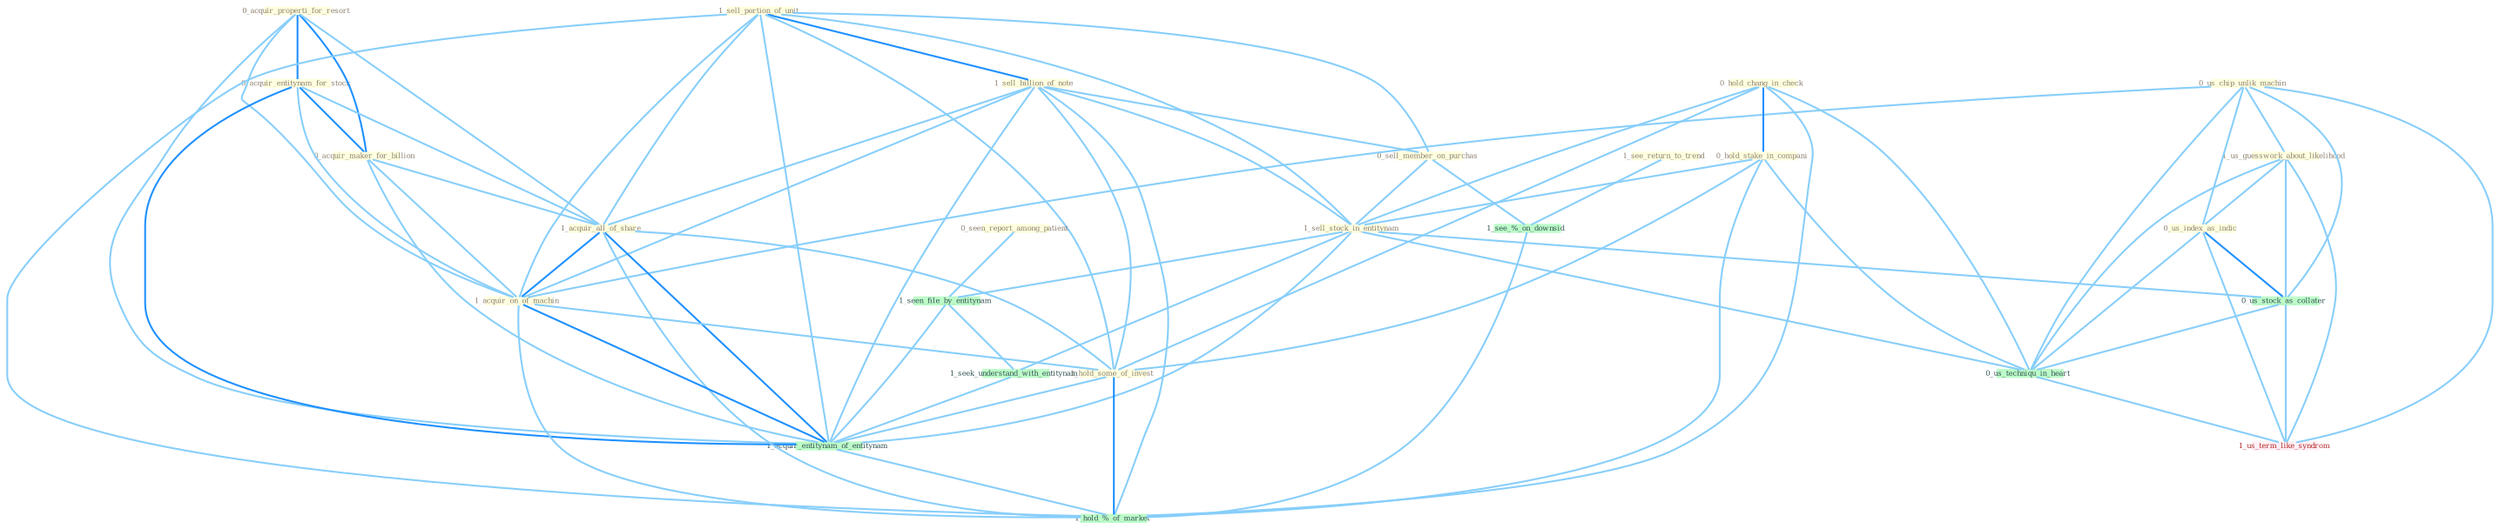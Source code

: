 Graph G{ 
    node
    [shape=polygon,style=filled,width=.5,height=.06,color="#BDFCC9",fixedsize=true,fontsize=4,
    fontcolor="#2f4f4f"];
    {node
    [color="#ffffe0", fontcolor="#8b7d6b"] "0_acquir_properti_for_resort " "0_acquir_entitynam_for_stock " "1_sell_portion_of_unit " "0_acquir_maker_for_billion " "1_sell_billion_of_note " "0_us_chip_unlik_machin " "0_hold_chang_in_check " "0_hold_stake_in_compani " "1_see_return_to_trend " "1_us_guesswork_about_likelihood " "1_acquir_all_of_share " "0_sell_member_on_purchas " "1_sell_stock_in_entitynam " "0_seen_report_among_patient " "1_acquir_on_of_machin " "0_us_index_as_indic " "1_hold_some_of_invest "}
{node [color="#fff0f5", fontcolor="#b22222"] "1_us_term_like_syndrom "}
edge [color="#B0E2FF"];

	"0_acquir_properti_for_resort " -- "0_acquir_entitynam_for_stock " [w="2", color="#1e90ff" , len=0.8];
	"0_acquir_properti_for_resort " -- "0_acquir_maker_for_billion " [w="2", color="#1e90ff" , len=0.8];
	"0_acquir_properti_for_resort " -- "1_acquir_all_of_share " [w="1", color="#87cefa" ];
	"0_acquir_properti_for_resort " -- "1_acquir_on_of_machin " [w="1", color="#87cefa" ];
	"0_acquir_properti_for_resort " -- "1_acquir_entitynam_of_entitynam " [w="1", color="#87cefa" ];
	"0_acquir_entitynam_for_stock " -- "0_acquir_maker_for_billion " [w="2", color="#1e90ff" , len=0.8];
	"0_acquir_entitynam_for_stock " -- "1_acquir_all_of_share " [w="1", color="#87cefa" ];
	"0_acquir_entitynam_for_stock " -- "1_acquir_on_of_machin " [w="1", color="#87cefa" ];
	"0_acquir_entitynam_for_stock " -- "1_acquir_entitynam_of_entitynam " [w="2", color="#1e90ff" , len=0.8];
	"1_sell_portion_of_unit " -- "1_sell_billion_of_note " [w="2", color="#1e90ff" , len=0.8];
	"1_sell_portion_of_unit " -- "1_acquir_all_of_share " [w="1", color="#87cefa" ];
	"1_sell_portion_of_unit " -- "0_sell_member_on_purchas " [w="1", color="#87cefa" ];
	"1_sell_portion_of_unit " -- "1_sell_stock_in_entitynam " [w="1", color="#87cefa" ];
	"1_sell_portion_of_unit " -- "1_acquir_on_of_machin " [w="1", color="#87cefa" ];
	"1_sell_portion_of_unit " -- "1_hold_some_of_invest " [w="1", color="#87cefa" ];
	"1_sell_portion_of_unit " -- "1_acquir_entitynam_of_entitynam " [w="1", color="#87cefa" ];
	"1_sell_portion_of_unit " -- "1_hold_%_of_market " [w="1", color="#87cefa" ];
	"0_acquir_maker_for_billion " -- "1_acquir_all_of_share " [w="1", color="#87cefa" ];
	"0_acquir_maker_for_billion " -- "1_acquir_on_of_machin " [w="1", color="#87cefa" ];
	"0_acquir_maker_for_billion " -- "1_acquir_entitynam_of_entitynam " [w="1", color="#87cefa" ];
	"1_sell_billion_of_note " -- "1_acquir_all_of_share " [w="1", color="#87cefa" ];
	"1_sell_billion_of_note " -- "0_sell_member_on_purchas " [w="1", color="#87cefa" ];
	"1_sell_billion_of_note " -- "1_sell_stock_in_entitynam " [w="1", color="#87cefa" ];
	"1_sell_billion_of_note " -- "1_acquir_on_of_machin " [w="1", color="#87cefa" ];
	"1_sell_billion_of_note " -- "1_hold_some_of_invest " [w="1", color="#87cefa" ];
	"1_sell_billion_of_note " -- "1_acquir_entitynam_of_entitynam " [w="1", color="#87cefa" ];
	"1_sell_billion_of_note " -- "1_hold_%_of_market " [w="1", color="#87cefa" ];
	"0_us_chip_unlik_machin " -- "1_us_guesswork_about_likelihood " [w="1", color="#87cefa" ];
	"0_us_chip_unlik_machin " -- "1_acquir_on_of_machin " [w="1", color="#87cefa" ];
	"0_us_chip_unlik_machin " -- "0_us_index_as_indic " [w="1", color="#87cefa" ];
	"0_us_chip_unlik_machin " -- "0_us_stock_as_collater " [w="1", color="#87cefa" ];
	"0_us_chip_unlik_machin " -- "0_us_techniqu_in_heart " [w="1", color="#87cefa" ];
	"0_us_chip_unlik_machin " -- "1_us_term_like_syndrom " [w="1", color="#87cefa" ];
	"0_hold_chang_in_check " -- "0_hold_stake_in_compani " [w="2", color="#1e90ff" , len=0.8];
	"0_hold_chang_in_check " -- "1_sell_stock_in_entitynam " [w="1", color="#87cefa" ];
	"0_hold_chang_in_check " -- "1_hold_some_of_invest " [w="1", color="#87cefa" ];
	"0_hold_chang_in_check " -- "0_us_techniqu_in_heart " [w="1", color="#87cefa" ];
	"0_hold_chang_in_check " -- "1_hold_%_of_market " [w="1", color="#87cefa" ];
	"0_hold_stake_in_compani " -- "1_sell_stock_in_entitynam " [w="1", color="#87cefa" ];
	"0_hold_stake_in_compani " -- "1_hold_some_of_invest " [w="1", color="#87cefa" ];
	"0_hold_stake_in_compani " -- "0_us_techniqu_in_heart " [w="1", color="#87cefa" ];
	"0_hold_stake_in_compani " -- "1_hold_%_of_market " [w="1", color="#87cefa" ];
	"1_see_return_to_trend " -- "1_see_%_on_downsid " [w="1", color="#87cefa" ];
	"1_us_guesswork_about_likelihood " -- "0_us_index_as_indic " [w="1", color="#87cefa" ];
	"1_us_guesswork_about_likelihood " -- "0_us_stock_as_collater " [w="1", color="#87cefa" ];
	"1_us_guesswork_about_likelihood " -- "0_us_techniqu_in_heart " [w="1", color="#87cefa" ];
	"1_us_guesswork_about_likelihood " -- "1_us_term_like_syndrom " [w="1", color="#87cefa" ];
	"1_acquir_all_of_share " -- "1_acquir_on_of_machin " [w="2", color="#1e90ff" , len=0.8];
	"1_acquir_all_of_share " -- "1_hold_some_of_invest " [w="1", color="#87cefa" ];
	"1_acquir_all_of_share " -- "1_acquir_entitynam_of_entitynam " [w="2", color="#1e90ff" , len=0.8];
	"1_acquir_all_of_share " -- "1_hold_%_of_market " [w="1", color="#87cefa" ];
	"0_sell_member_on_purchas " -- "1_sell_stock_in_entitynam " [w="1", color="#87cefa" ];
	"0_sell_member_on_purchas " -- "1_see_%_on_downsid " [w="1", color="#87cefa" ];
	"1_sell_stock_in_entitynam " -- "1_seen_file_by_entitynam " [w="1", color="#87cefa" ];
	"1_sell_stock_in_entitynam " -- "0_us_stock_as_collater " [w="1", color="#87cefa" ];
	"1_sell_stock_in_entitynam " -- "1_seek_understand_with_entitynam " [w="1", color="#87cefa" ];
	"1_sell_stock_in_entitynam " -- "1_acquir_entitynam_of_entitynam " [w="1", color="#87cefa" ];
	"1_sell_stock_in_entitynam " -- "0_us_techniqu_in_heart " [w="1", color="#87cefa" ];
	"0_seen_report_among_patient " -- "1_seen_file_by_entitynam " [w="1", color="#87cefa" ];
	"1_acquir_on_of_machin " -- "1_hold_some_of_invest " [w="1", color="#87cefa" ];
	"1_acquir_on_of_machin " -- "1_acquir_entitynam_of_entitynam " [w="2", color="#1e90ff" , len=0.8];
	"1_acquir_on_of_machin " -- "1_hold_%_of_market " [w="1", color="#87cefa" ];
	"0_us_index_as_indic " -- "0_us_stock_as_collater " [w="2", color="#1e90ff" , len=0.8];
	"0_us_index_as_indic " -- "0_us_techniqu_in_heart " [w="1", color="#87cefa" ];
	"0_us_index_as_indic " -- "1_us_term_like_syndrom " [w="1", color="#87cefa" ];
	"1_hold_some_of_invest " -- "1_acquir_entitynam_of_entitynam " [w="1", color="#87cefa" ];
	"1_hold_some_of_invest " -- "1_hold_%_of_market " [w="2", color="#1e90ff" , len=0.8];
	"1_seen_file_by_entitynam " -- "1_seek_understand_with_entitynam " [w="1", color="#87cefa" ];
	"1_seen_file_by_entitynam " -- "1_acquir_entitynam_of_entitynam " [w="1", color="#87cefa" ];
	"0_us_stock_as_collater " -- "0_us_techniqu_in_heart " [w="1", color="#87cefa" ];
	"0_us_stock_as_collater " -- "1_us_term_like_syndrom " [w="1", color="#87cefa" ];
	"1_seek_understand_with_entitynam " -- "1_acquir_entitynam_of_entitynam " [w="1", color="#87cefa" ];
	"1_acquir_entitynam_of_entitynam " -- "1_hold_%_of_market " [w="1", color="#87cefa" ];
	"0_us_techniqu_in_heart " -- "1_us_term_like_syndrom " [w="1", color="#87cefa" ];
	"1_see_%_on_downsid " -- "1_hold_%_of_market " [w="1", color="#87cefa" ];
}